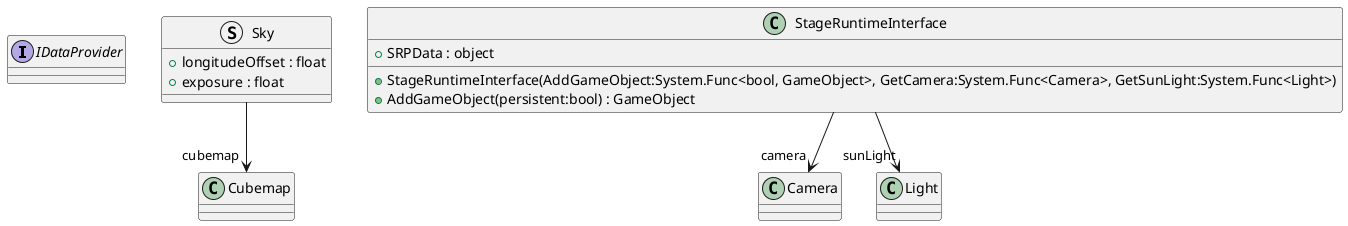 @startuml
interface IDataProvider {
}
struct Sky {
    + longitudeOffset : float
    + exposure : float
}
class StageRuntimeInterface {
    + StageRuntimeInterface(AddGameObject:System.Func<bool, GameObject>, GetCamera:System.Func<Camera>, GetSunLight:System.Func<Light>)
    + AddGameObject(persistent:bool) : GameObject
    + SRPData : object
}
Sky --> "cubemap" Cubemap
StageRuntimeInterface --> "camera" Camera
StageRuntimeInterface --> "sunLight" Light
@enduml
